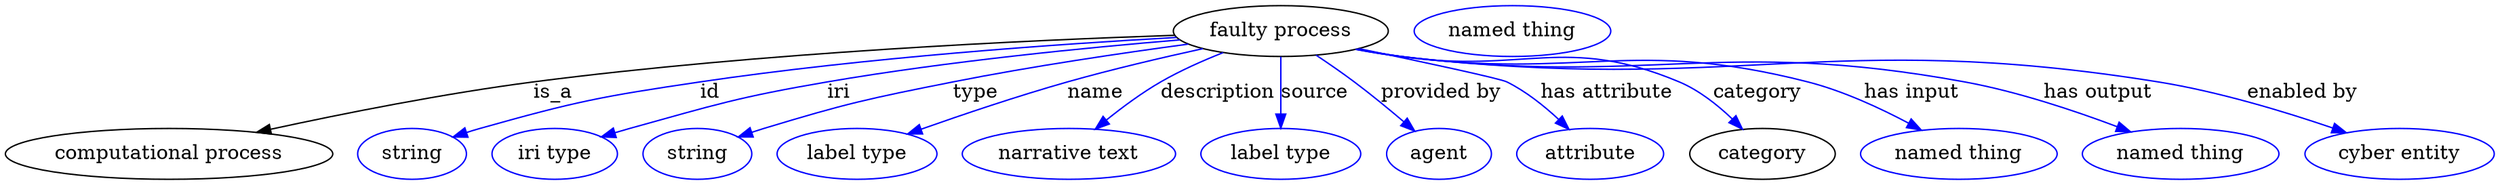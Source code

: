digraph {
	graph [bb="0,0,1759.6,123"];
	node [label="\N"];
	"faulty process"	[height=0.5,
		label="faulty process",
		pos="902.69,105",
		width=2.1123];
	"computational process"	[height=0.5,
		pos="115.69,18",
		width=3.2136];
	"faulty process" -> "computational process"	[label=is_a,
		lp="387.69,61.5",
		pos="e,177.63,33.271 827.5,101.99 724.67,98.567 534.57,89.828 373.69,69 310.38,60.804 239.2,46.63 187.67,35.462"];
	id	[color=blue,
		height=0.5,
		label=string,
		pos="287.69,18",
		width=1.0652];
	"faulty process" -> id	[color=blue,
		label=id,
		lp="498.69,61.5",
		pos="e,316.68,29.96 828.87,100.47 746.36,95.878 608.94,86.325 491.69,69 421.58,58.64 403.91,55.205 335.69,36 332.58,35.126 329.39,34.155 \
326.19,33.133",
		style=solid];
	iri	[color=blue,
		height=0.5,
		label="iri type",
		pos="388.69,18",
		width=1.2277];
	"faulty process" -> iri	[color=blue,
		label=iri,
		lp="589.69,61.5",
		pos="e,421.99,29.896 831.25,98.775 765.97,93.394 666.9,83.702 581.69,69 519.12,58.205 503.9,52.878 442.69,36 439.12,35.015 435.42,33.951 \
431.72,32.852",
		style=solid];
	type	[color=blue,
		height=0.5,
		label=string,
		pos="489.69,18",
		width=1.0652];
	"faulty process" -> type	[color=blue,
		label=type,
		lp="686.69,61.5",
		pos="e,518.61,30.003 837.16,95.747 790.54,89.478 726.53,80.064 670.69,69 610.52,57.079 595.39,53.789 536.69,36 533.93,35.162 531.09,34.255 \
528.24,33.311",
		style=solid];
	name	[color=blue,
		height=0.5,
		label="label type",
		pos="602.69,18",
		width=1.5707];
	"faulty process" -> name	[color=blue,
		label=name,
		lp="771.69,61.5",
		pos="e,638.52,32.101 847.5,92.54 818.76,86.239 783.15,77.903 751.69,69 716.54,59.054 677.41,45.838 648.07,35.491",
		style=solid];
	description	[color=blue,
		height=0.5,
		label="narrative text",
		pos="752.69,18",
		width=2.0943];
	"faulty process" -> description	[color=blue,
		label=description,
		lp="858.19,61.5",
		pos="e,771.37,35.515 861.87,89.732 847.51,84.058 831.51,76.973 817.69,69 804.29,61.273 790.56,51.1 779.19,41.949",
		style=solid];
	source	[color=blue,
		height=0.5,
		label="label type",
		pos="902.69,18",
		width=1.5707];
	"faulty process" -> source	[color=blue,
		label=source,
		lp="926.69,61.5",
		pos="e,902.69,36.175 902.69,86.799 902.69,75.163 902.69,59.548 902.69,46.237",
		style=solid];
	"provided by"	[color=blue,
		height=0.5,
		label=agent,
		pos="1014.7,18",
		width=1.0291];
	"faulty process" -> "provided by"	[color=blue,
		label="provided by",
		lp="1016.2,61.5",
		pos="e,997.48,34.142 927.65,87.949 936.34,82.164 946.07,75.465 954.69,69 966.53,60.117 979.19,49.717 989.8,40.71",
		style=solid];
	"has attribute"	[color=blue,
		height=0.5,
		label=attribute,
		pos="1121.7,18",
		width=1.4443];
	"faulty process" -> "has attribute"	[color=blue,
		label="has attribute",
		lp="1133.7,61.5",
		pos="e,1106.7,35.363 958.06,92.55 1002.3,83.284 1057.8,71.395 1062.7,69 1076.1,62.361 1089,52.013 1099.4,42.449",
		style=solid];
	category	[height=0.5,
		pos="1242.7,18",
		width=1.4263];
	"faulty process" -> category	[color=blue,
		label=category,
		lp="1240.2,61.5",
		pos="e,1228.8,35.528 956.95,92.254 967.13,90.305 977.71,88.449 987.69,87 1074.7,74.361 1103.8,103.34 1184.7,69 1198.5,63.124 1211.5,52.674 \
1221.6,42.841",
		style=solid];
	"has input"	[color=blue,
		height=0.5,
		label="named thing",
		pos="1381.7,18",
		width=1.9318];
	"faulty process" -> "has input"	[color=blue,
		label="has input",
		lp="1349.2,61.5",
		pos="e,1355.3,34.906 956.47,92.106 966.79,90.147 977.54,88.326 987.69,87 1114.9,70.386 1151.5,100.93 1275.7,69 1300.5,62.631 1326.5,50.456 \
1346.5,39.715",
		style=solid];
	"has output"	[color=blue,
		height=0.5,
		label="named thing",
		pos="1538.7,18",
		width=1.9318];
	"faulty process" -> "has output"	[color=blue,
		label="has output",
		lp="1481.2,61.5",
		pos="e,1503.5,33.632 955.99,92.05 966.46,90.07 977.38,88.256 987.69,87 1163.9,65.531 1212.1,101.03 1386.7,69 1423.6,62.222 1464,48.655 \
1493.8,37.362",
		style=solid];
	"enabled by"	[color=blue,
		height=0.5,
		label="cyber entity",
		pos="1692.7,18",
		width=1.8596];
	"faulty process" -> "enabled by"	[color=blue,
		label="enabled by",
		lp="1625.2,61.5",
		pos="e,1655.4,33.016 955.53,92.04 966.13,90.035 977.23,88.214 987.69,87 1224.5,59.535 1288.4,107.12 1523.7,69 1565.9,62.164 1612.4,47.898 \
1645.9,36.347",
		style=solid];
	"named thing_category"	[color=blue,
		height=0.5,
		label="named thing",
		pos="1066.7,105",
		width=1.9318];
}

